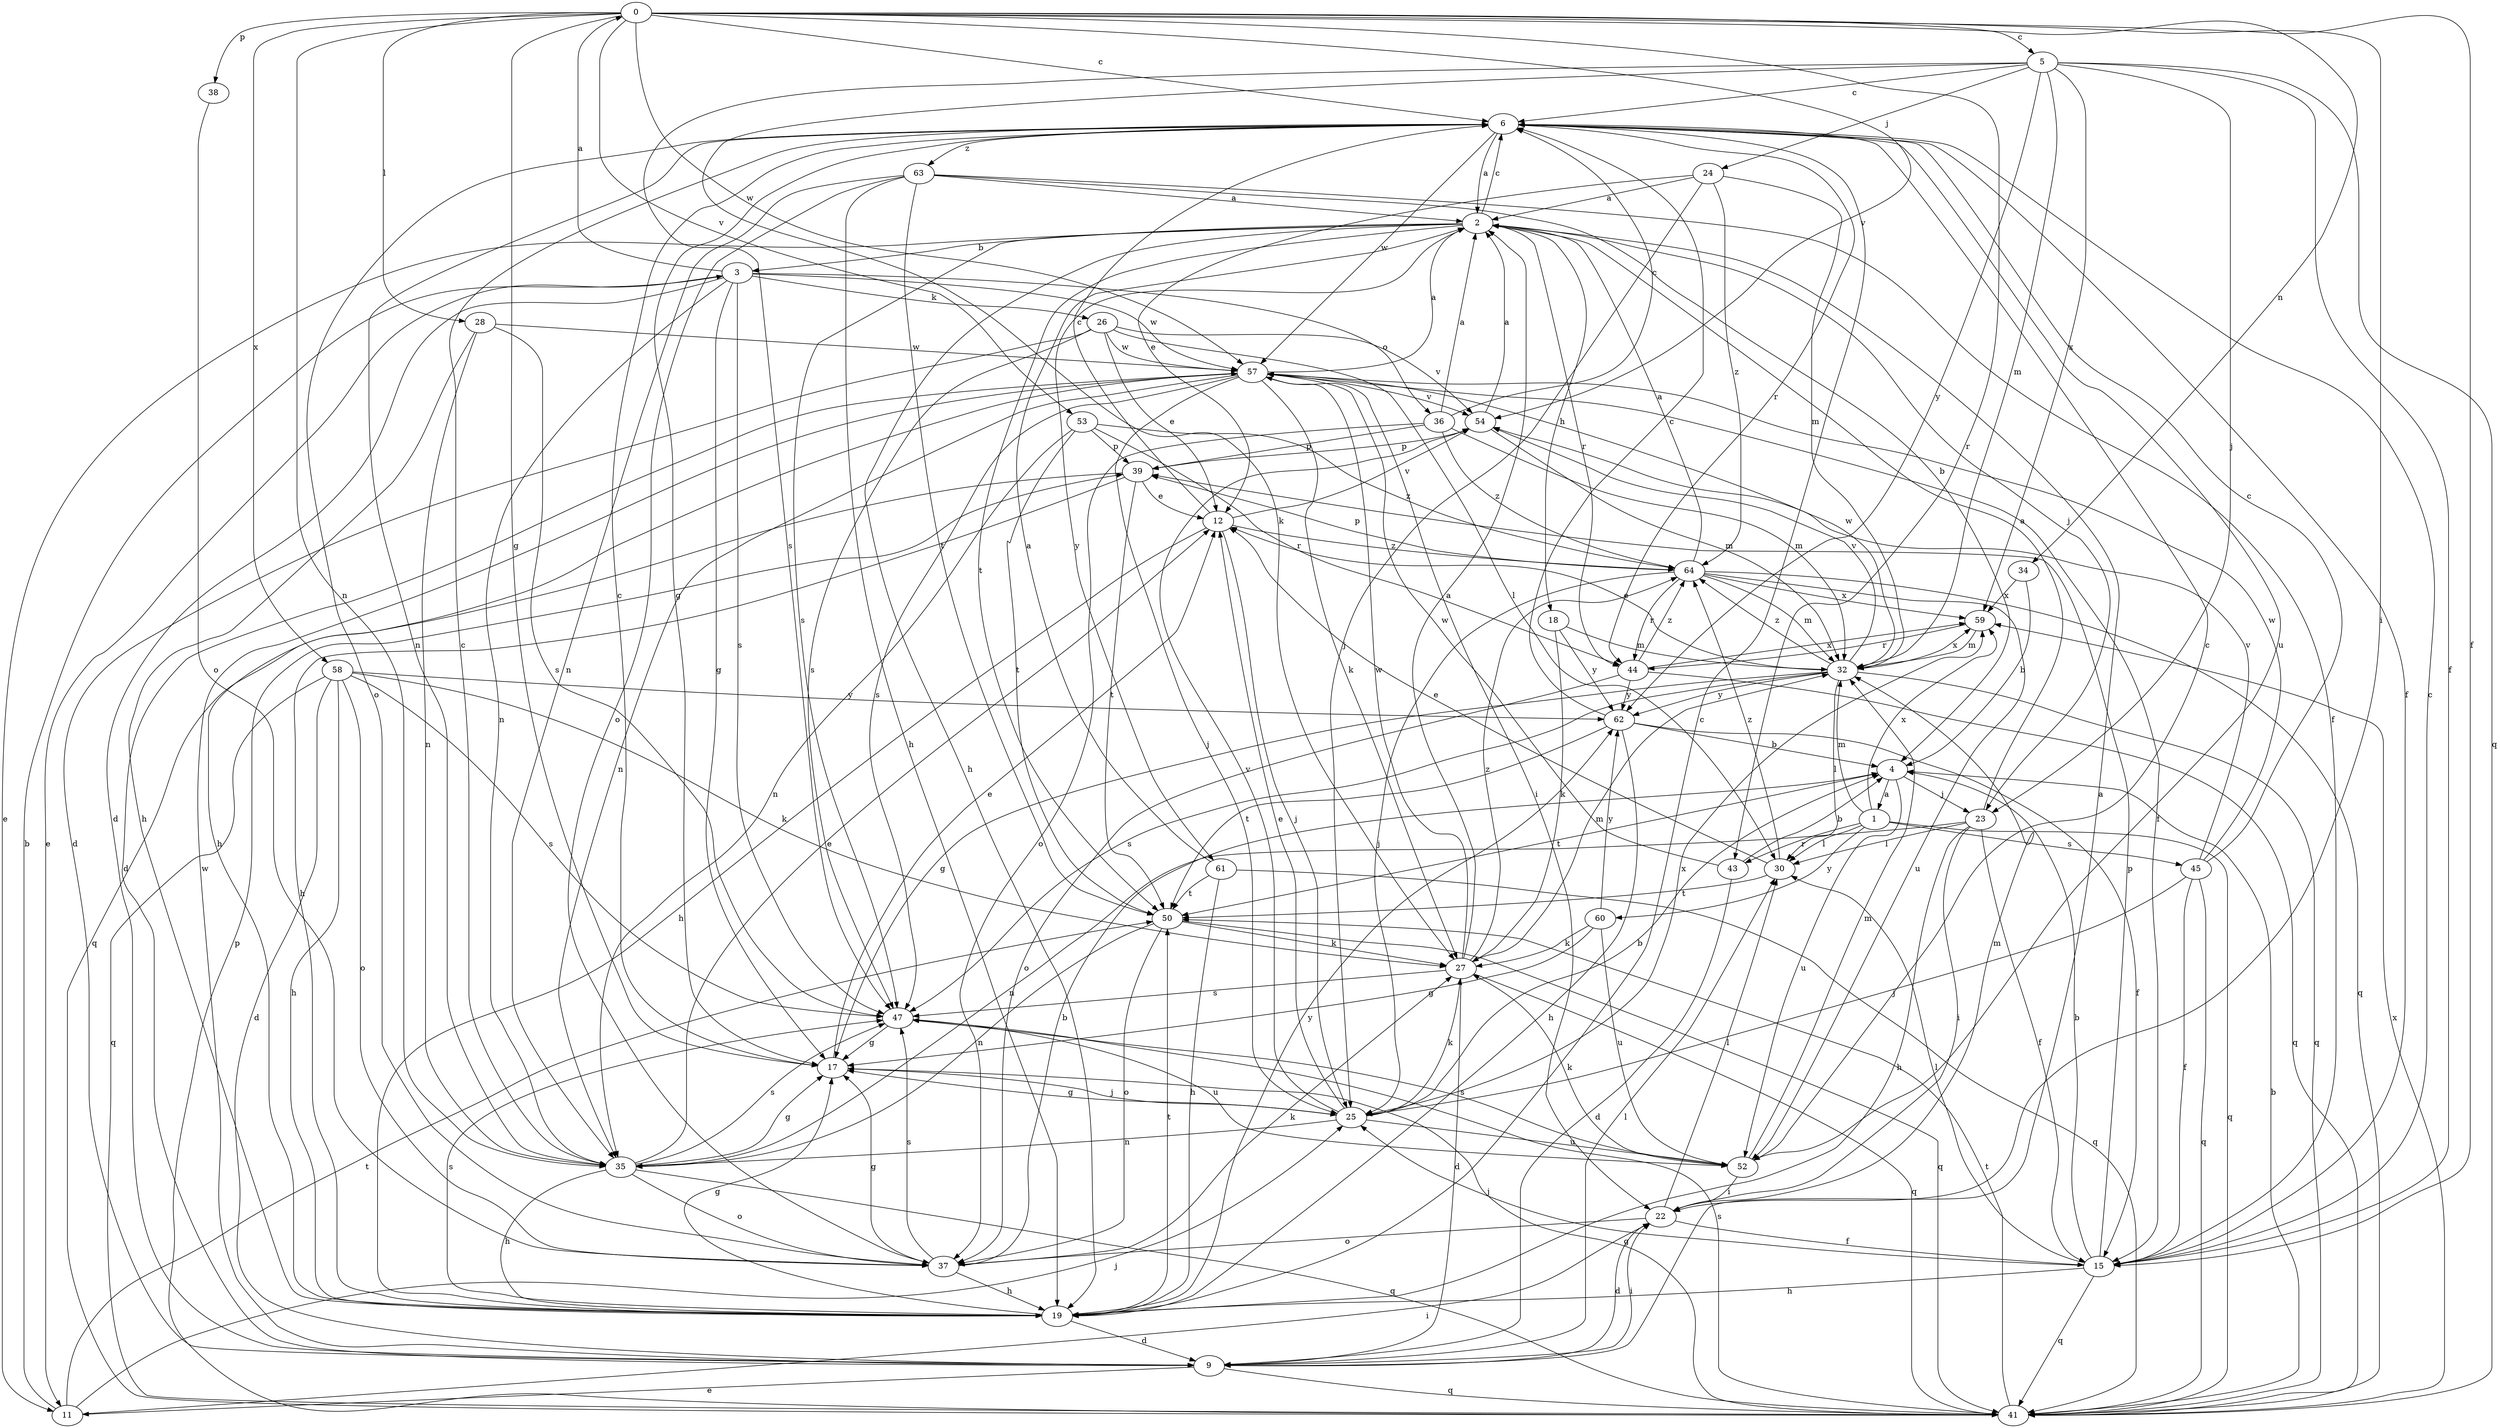 strict digraph  {
0;
1;
2;
3;
4;
5;
6;
9;
11;
12;
15;
17;
18;
19;
22;
23;
24;
25;
26;
27;
28;
30;
32;
34;
35;
36;
37;
38;
39;
41;
43;
44;
45;
47;
50;
52;
53;
54;
57;
58;
59;
60;
61;
62;
63;
64;
0 -> 5  [label=c];
0 -> 6  [label=c];
0 -> 15  [label=f];
0 -> 17  [label=g];
0 -> 22  [label=i];
0 -> 28  [label=l];
0 -> 34  [label=n];
0 -> 35  [label=n];
0 -> 38  [label=p];
0 -> 43  [label=r];
0 -> 53  [label=v];
0 -> 54  [label=v];
0 -> 57  [label=w];
0 -> 58  [label=x];
1 -> 30  [label=l];
1 -> 32  [label=m];
1 -> 41  [label=q];
1 -> 43  [label=r];
1 -> 45  [label=s];
1 -> 59  [label=x];
1 -> 60  [label=y];
2 -> 3  [label=b];
2 -> 6  [label=c];
2 -> 11  [label=e];
2 -> 18  [label=h];
2 -> 19  [label=h];
2 -> 23  [label=j];
2 -> 44  [label=r];
2 -> 47  [label=s];
2 -> 50  [label=t];
2 -> 61  [label=y];
3 -> 0  [label=a];
3 -> 9  [label=d];
3 -> 11  [label=e];
3 -> 17  [label=g];
3 -> 26  [label=k];
3 -> 35  [label=n];
3 -> 36  [label=o];
3 -> 47  [label=s];
3 -> 57  [label=w];
4 -> 1  [label=a];
4 -> 23  [label=j];
4 -> 50  [label=t];
4 -> 52  [label=u];
5 -> 6  [label=c];
5 -> 15  [label=f];
5 -> 23  [label=j];
5 -> 24  [label=j];
5 -> 27  [label=k];
5 -> 32  [label=m];
5 -> 41  [label=q];
5 -> 47  [label=s];
5 -> 59  [label=x];
5 -> 62  [label=y];
6 -> 2  [label=a];
6 -> 15  [label=f];
6 -> 17  [label=g];
6 -> 35  [label=n];
6 -> 37  [label=o];
6 -> 44  [label=r];
6 -> 52  [label=u];
6 -> 57  [label=w];
6 -> 63  [label=z];
9 -> 2  [label=a];
9 -> 11  [label=e];
9 -> 22  [label=i];
9 -> 30  [label=l];
9 -> 41  [label=q];
9 -> 57  [label=w];
11 -> 3  [label=b];
11 -> 22  [label=i];
11 -> 25  [label=j];
11 -> 50  [label=t];
12 -> 6  [label=c];
12 -> 19  [label=h];
12 -> 25  [label=j];
12 -> 54  [label=v];
12 -> 64  [label=z];
15 -> 4  [label=b];
15 -> 6  [label=c];
15 -> 19  [label=h];
15 -> 25  [label=j];
15 -> 30  [label=l];
15 -> 39  [label=p];
15 -> 41  [label=q];
17 -> 6  [label=c];
17 -> 12  [label=e];
17 -> 25  [label=j];
18 -> 27  [label=k];
18 -> 32  [label=m];
18 -> 62  [label=y];
19 -> 6  [label=c];
19 -> 9  [label=d];
19 -> 17  [label=g];
19 -> 47  [label=s];
19 -> 50  [label=t];
19 -> 62  [label=y];
22 -> 9  [label=d];
22 -> 15  [label=f];
22 -> 30  [label=l];
22 -> 32  [label=m];
22 -> 37  [label=o];
23 -> 2  [label=a];
23 -> 15  [label=f];
23 -> 19  [label=h];
23 -> 22  [label=i];
23 -> 30  [label=l];
23 -> 35  [label=n];
24 -> 2  [label=a];
24 -> 12  [label=e];
24 -> 25  [label=j];
24 -> 32  [label=m];
24 -> 64  [label=z];
25 -> 4  [label=b];
25 -> 12  [label=e];
25 -> 17  [label=g];
25 -> 27  [label=k];
25 -> 35  [label=n];
25 -> 52  [label=u];
25 -> 54  [label=v];
25 -> 59  [label=x];
26 -> 9  [label=d];
26 -> 12  [label=e];
26 -> 30  [label=l];
26 -> 47  [label=s];
26 -> 54  [label=v];
26 -> 57  [label=w];
27 -> 2  [label=a];
27 -> 9  [label=d];
27 -> 32  [label=m];
27 -> 41  [label=q];
27 -> 47  [label=s];
27 -> 57  [label=w];
27 -> 64  [label=z];
28 -> 19  [label=h];
28 -> 35  [label=n];
28 -> 47  [label=s];
28 -> 57  [label=w];
30 -> 12  [label=e];
30 -> 50  [label=t];
30 -> 64  [label=z];
32 -> 12  [label=e];
32 -> 17  [label=g];
32 -> 30  [label=l];
32 -> 41  [label=q];
32 -> 47  [label=s];
32 -> 54  [label=v];
32 -> 57  [label=w];
32 -> 59  [label=x];
32 -> 62  [label=y];
32 -> 64  [label=z];
34 -> 4  [label=b];
34 -> 59  [label=x];
35 -> 6  [label=c];
35 -> 12  [label=e];
35 -> 17  [label=g];
35 -> 19  [label=h];
35 -> 37  [label=o];
35 -> 41  [label=q];
35 -> 47  [label=s];
36 -> 2  [label=a];
36 -> 6  [label=c];
36 -> 32  [label=m];
36 -> 37  [label=o];
36 -> 39  [label=p];
36 -> 64  [label=z];
37 -> 4  [label=b];
37 -> 17  [label=g];
37 -> 19  [label=h];
37 -> 27  [label=k];
37 -> 47  [label=s];
38 -> 37  [label=o];
39 -> 12  [label=e];
39 -> 19  [label=h];
39 -> 41  [label=q];
39 -> 50  [label=t];
41 -> 4  [label=b];
41 -> 17  [label=g];
41 -> 39  [label=p];
41 -> 47  [label=s];
41 -> 50  [label=t];
41 -> 59  [label=x];
43 -> 4  [label=b];
43 -> 9  [label=d];
43 -> 57  [label=w];
44 -> 37  [label=o];
44 -> 41  [label=q];
44 -> 59  [label=x];
44 -> 62  [label=y];
44 -> 64  [label=z];
45 -> 6  [label=c];
45 -> 15  [label=f];
45 -> 25  [label=j];
45 -> 41  [label=q];
45 -> 54  [label=v];
45 -> 57  [label=w];
47 -> 17  [label=g];
47 -> 52  [label=u];
50 -> 27  [label=k];
50 -> 35  [label=n];
50 -> 37  [label=o];
50 -> 41  [label=q];
52 -> 6  [label=c];
52 -> 22  [label=i];
52 -> 27  [label=k];
52 -> 32  [label=m];
52 -> 47  [label=s];
53 -> 35  [label=n];
53 -> 39  [label=p];
53 -> 44  [label=r];
53 -> 50  [label=t];
53 -> 64  [label=z];
54 -> 2  [label=a];
54 -> 32  [label=m];
54 -> 39  [label=p];
57 -> 2  [label=a];
57 -> 9  [label=d];
57 -> 15  [label=f];
57 -> 19  [label=h];
57 -> 22  [label=i];
57 -> 25  [label=j];
57 -> 27  [label=k];
57 -> 35  [label=n];
57 -> 47  [label=s];
57 -> 54  [label=v];
58 -> 9  [label=d];
58 -> 19  [label=h];
58 -> 27  [label=k];
58 -> 37  [label=o];
58 -> 41  [label=q];
58 -> 47  [label=s];
58 -> 62  [label=y];
59 -> 32  [label=m];
59 -> 44  [label=r];
60 -> 17  [label=g];
60 -> 27  [label=k];
60 -> 52  [label=u];
60 -> 62  [label=y];
61 -> 2  [label=a];
61 -> 19  [label=h];
61 -> 41  [label=q];
61 -> 50  [label=t];
62 -> 4  [label=b];
62 -> 6  [label=c];
62 -> 15  [label=f];
62 -> 19  [label=h];
62 -> 50  [label=t];
63 -> 2  [label=a];
63 -> 4  [label=b];
63 -> 15  [label=f];
63 -> 19  [label=h];
63 -> 35  [label=n];
63 -> 37  [label=o];
63 -> 50  [label=t];
64 -> 2  [label=a];
64 -> 25  [label=j];
64 -> 32  [label=m];
64 -> 39  [label=p];
64 -> 41  [label=q];
64 -> 44  [label=r];
64 -> 52  [label=u];
64 -> 59  [label=x];
}
